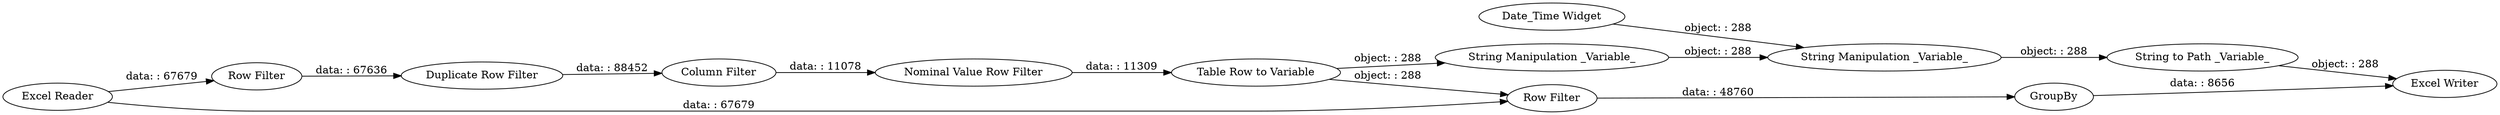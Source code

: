 digraph {
	"960499414719676705_2" [label="Row Filter"]
	"960499414719676705_6" [label="Table Row to Variable"]
	"960499414719676705_12" [label="String to Path _Variable_"]
	"960499414719676705_7" [label="Row Filter"]
	"960499414719676705_3" [label="Duplicate Row Filter"]
	"960499414719676705_8" [label=GroupBy]
	"960499414719676705_10" [label="Date_Time Widget"]
	"960499414719676705_13" [label="Excel Writer"]
	"960499414719676705_9" [label="String Manipulation _Variable_"]
	"960499414719676705_4" [label="Column Filter"]
	"960499414719676705_11" [label="String Manipulation _Variable_"]
	"960499414719676705_1" [label="Excel Reader"]
	"960499414719676705_5" [label="Nominal Value Row Filter"]
	"960499414719676705_12" -> "960499414719676705_13" [label="object: : 288"]
	"960499414719676705_11" -> "960499414719676705_12" [label="object: : 288"]
	"960499414719676705_3" -> "960499414719676705_4" [label="data: : 88452"]
	"960499414719676705_1" -> "960499414719676705_2" [label="data: : 67679"]
	"960499414719676705_2" -> "960499414719676705_3" [label="data: : 67636"]
	"960499414719676705_4" -> "960499414719676705_5" [label="data: : 11078"]
	"960499414719676705_8" -> "960499414719676705_13" [label="data: : 8656"]
	"960499414719676705_5" -> "960499414719676705_6" [label="data: : 11309"]
	"960499414719676705_6" -> "960499414719676705_7" [label="object: : 288"]
	"960499414719676705_6" -> "960499414719676705_9" [label="object: : 288"]
	"960499414719676705_7" -> "960499414719676705_8" [label="data: : 48760"]
	"960499414719676705_10" -> "960499414719676705_11" [label="object: : 288"]
	"960499414719676705_1" -> "960499414719676705_7" [label="data: : 67679"]
	"960499414719676705_9" -> "960499414719676705_11" [label="object: : 288"]
	rankdir=LR
}
